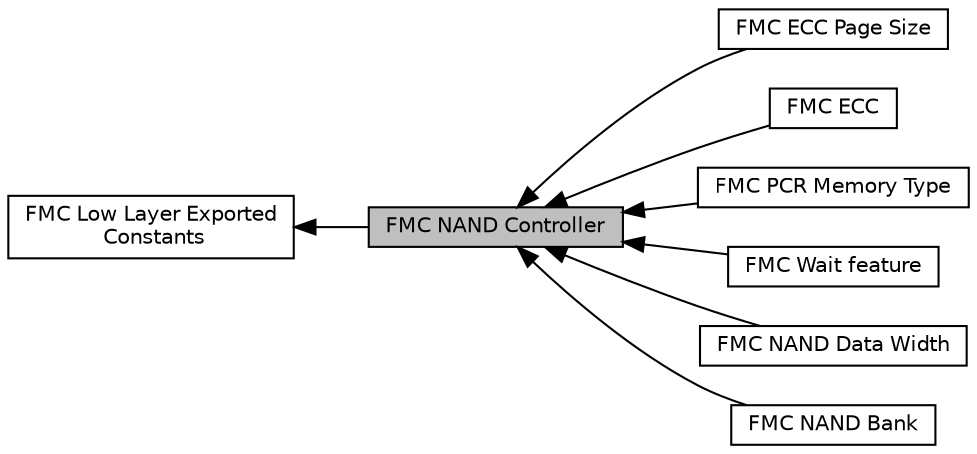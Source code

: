 digraph "FMC NAND Controller"
{
  edge [fontname="Helvetica",fontsize="10",labelfontname="Helvetica",labelfontsize="10"];
  node [fontname="Helvetica",fontsize="10",shape=record];
  rankdir=LR;
  Node0 [label="FMC NAND Controller",height=0.2,width=0.4,color="black", fillcolor="grey75", style="filled", fontcolor="black"];
  Node7 [label="FMC ECC Page Size",height=0.2,width=0.4,color="black", fillcolor="white", style="filled",URL="$group___f_m_c___e_c_c___page___size.html"];
  Node1 [label="FMC Low Layer Exported\l Constants",height=0.2,width=0.4,color="black", fillcolor="white", style="filled",URL="$group___f_m_c___l_l___exported___constants.html"];
  Node6 [label="FMC ECC",height=0.2,width=0.4,color="black", fillcolor="white", style="filled",URL="$group___f_m_c___e_c_c.html"];
  Node4 [label="FMC PCR Memory Type",height=0.2,width=0.4,color="black", fillcolor="white", style="filled",URL="$group___f_m_c___p_c_r___memory___type.html"];
  Node3 [label="FMC Wait feature",height=0.2,width=0.4,color="black", fillcolor="white", style="filled",URL="$group___f_m_c___wait__feature.html"];
  Node5 [label="FMC NAND Data Width",height=0.2,width=0.4,color="black", fillcolor="white", style="filled",URL="$group___f_m_c___n_a_n_d___data___width.html"];
  Node2 [label="FMC NAND Bank",height=0.2,width=0.4,color="black", fillcolor="white", style="filled",URL="$group___f_m_c___n_a_n_d___bank.html"];
  Node1->Node0 [shape=plaintext, dir="back", style="solid"];
  Node0->Node2 [shape=plaintext, dir="back", style="solid"];
  Node0->Node3 [shape=plaintext, dir="back", style="solid"];
  Node0->Node4 [shape=plaintext, dir="back", style="solid"];
  Node0->Node5 [shape=plaintext, dir="back", style="solid"];
  Node0->Node6 [shape=plaintext, dir="back", style="solid"];
  Node0->Node7 [shape=plaintext, dir="back", style="solid"];
}
